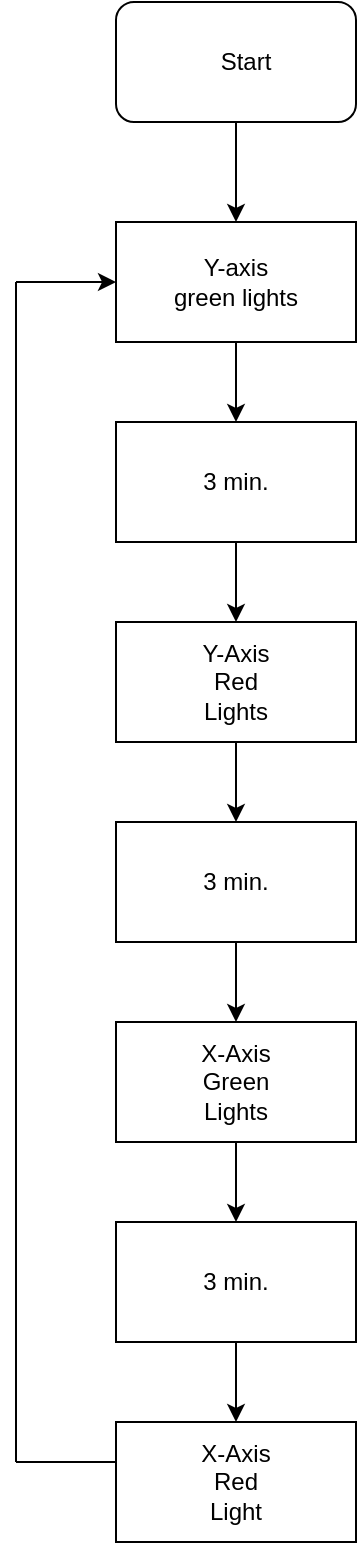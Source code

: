 <mxfile version="13.1.3" type="device"><diagram id="6Xy_YPeTndwBAZAIPECY" name="Page-1"><mxGraphModel dx="2218" dy="873" grid="1" gridSize="10" guides="1" tooltips="1" connect="1" arrows="1" fold="1" page="1" pageScale="1" pageWidth="827" pageHeight="1169" math="0" shadow="0"><root><mxCell id="0"/><mxCell id="1" parent="0"/><mxCell id="LRBmXsCTRCOxbpLgLrnB-2" value="" style="rounded=1;whiteSpace=wrap;html=1;" vertex="1" parent="1"><mxGeometry x="-150" y="70" width="120" height="60" as="geometry"/></mxCell><mxCell id="LRBmXsCTRCOxbpLgLrnB-3" value="Start" style="text;html=1;strokeColor=none;fillColor=none;align=center;verticalAlign=middle;whiteSpace=wrap;rounded=0;" vertex="1" parent="1"><mxGeometry x="-120" y="85" width="70" height="30" as="geometry"/></mxCell><mxCell id="LRBmXsCTRCOxbpLgLrnB-4" value="" style="endArrow=classic;html=1;" edge="1" parent="1"><mxGeometry width="50" height="50" relative="1" as="geometry"><mxPoint x="-90" y="130" as="sourcePoint"/><mxPoint x="-90" y="180" as="targetPoint"/></mxGeometry></mxCell><mxCell id="LRBmXsCTRCOxbpLgLrnB-5" value="" style="rounded=0;whiteSpace=wrap;html=1;" vertex="1" parent="1"><mxGeometry x="-150" y="180" width="120" height="60" as="geometry"/></mxCell><mxCell id="LRBmXsCTRCOxbpLgLrnB-6" value="Y-axis&lt;br&gt;green lights" style="text;html=1;strokeColor=none;fillColor=none;align=center;verticalAlign=middle;whiteSpace=wrap;rounded=0;" vertex="1" parent="1"><mxGeometry x="-130" y="185" width="80" height="50" as="geometry"/></mxCell><mxCell id="LRBmXsCTRCOxbpLgLrnB-7" value="" style="endArrow=classic;html=1;" edge="1" parent="1"><mxGeometry width="50" height="50" relative="1" as="geometry"><mxPoint x="-90" y="240" as="sourcePoint"/><mxPoint x="-90" y="280" as="targetPoint"/></mxGeometry></mxCell><mxCell id="LRBmXsCTRCOxbpLgLrnB-8" value="" style="rounded=0;whiteSpace=wrap;html=1;" vertex="1" parent="1"><mxGeometry x="-150" y="280" width="120" height="60" as="geometry"/></mxCell><mxCell id="LRBmXsCTRCOxbpLgLrnB-9" value="3 min." style="text;html=1;strokeColor=none;fillColor=none;align=center;verticalAlign=middle;whiteSpace=wrap;rounded=0;" vertex="1" parent="1"><mxGeometry x="-110" y="300" width="40" height="20" as="geometry"/></mxCell><mxCell id="LRBmXsCTRCOxbpLgLrnB-10" value="" style="endArrow=classic;html=1;" edge="1" parent="1"><mxGeometry width="50" height="50" relative="1" as="geometry"><mxPoint x="-90" y="340" as="sourcePoint"/><mxPoint x="-90" y="380" as="targetPoint"/></mxGeometry></mxCell><mxCell id="LRBmXsCTRCOxbpLgLrnB-11" value="" style="rounded=0;whiteSpace=wrap;html=1;" vertex="1" parent="1"><mxGeometry x="-150" y="380" width="120" height="60" as="geometry"/></mxCell><mxCell id="LRBmXsCTRCOxbpLgLrnB-12" value="Y-Axis&lt;br&gt;Red Lights" style="text;html=1;strokeColor=none;fillColor=none;align=center;verticalAlign=middle;whiteSpace=wrap;rounded=0;" vertex="1" parent="1"><mxGeometry x="-110" y="400" width="40" height="20" as="geometry"/></mxCell><mxCell id="LRBmXsCTRCOxbpLgLrnB-14" value="" style="endArrow=classic;html=1;" edge="1" parent="1"><mxGeometry width="50" height="50" relative="1" as="geometry"><mxPoint x="-90" y="440" as="sourcePoint"/><mxPoint x="-90" y="480" as="targetPoint"/></mxGeometry></mxCell><mxCell id="LRBmXsCTRCOxbpLgLrnB-15" value="" style="rounded=0;whiteSpace=wrap;html=1;" vertex="1" parent="1"><mxGeometry x="-150" y="480" width="120" height="60" as="geometry"/></mxCell><mxCell id="LRBmXsCTRCOxbpLgLrnB-16" value="3 min." style="text;html=1;strokeColor=none;fillColor=none;align=center;verticalAlign=middle;whiteSpace=wrap;rounded=0;" vertex="1" parent="1"><mxGeometry x="-110" y="500" width="40" height="20" as="geometry"/></mxCell><mxCell id="LRBmXsCTRCOxbpLgLrnB-17" value="" style="endArrow=classic;html=1;" edge="1" parent="1"><mxGeometry width="50" height="50" relative="1" as="geometry"><mxPoint x="-90" y="540" as="sourcePoint"/><mxPoint x="-90" y="580" as="targetPoint"/></mxGeometry></mxCell><mxCell id="LRBmXsCTRCOxbpLgLrnB-18" value="" style="rounded=0;whiteSpace=wrap;html=1;" vertex="1" parent="1"><mxGeometry x="-150" y="580" width="120" height="60" as="geometry"/></mxCell><mxCell id="LRBmXsCTRCOxbpLgLrnB-19" value="X-Axis&lt;br&gt;Green Lights" style="text;html=1;strokeColor=none;fillColor=none;align=center;verticalAlign=middle;whiteSpace=wrap;rounded=0;" vertex="1" parent="1"><mxGeometry x="-110" y="600" width="40" height="20" as="geometry"/></mxCell><mxCell id="LRBmXsCTRCOxbpLgLrnB-21" value="" style="endArrow=classic;html=1;" edge="1" parent="1"><mxGeometry width="50" height="50" relative="1" as="geometry"><mxPoint x="-90" y="640" as="sourcePoint"/><mxPoint x="-90" y="680" as="targetPoint"/></mxGeometry></mxCell><mxCell id="LRBmXsCTRCOxbpLgLrnB-22" value="" style="rounded=0;whiteSpace=wrap;html=1;" vertex="1" parent="1"><mxGeometry x="-150" y="680" width="120" height="60" as="geometry"/></mxCell><mxCell id="LRBmXsCTRCOxbpLgLrnB-23" value="3 min." style="text;html=1;strokeColor=none;fillColor=none;align=center;verticalAlign=middle;whiteSpace=wrap;rounded=0;" vertex="1" parent="1"><mxGeometry x="-110" y="700" width="40" height="20" as="geometry"/></mxCell><mxCell id="LRBmXsCTRCOxbpLgLrnB-24" value="" style="endArrow=classic;html=1;" edge="1" parent="1"><mxGeometry width="50" height="50" relative="1" as="geometry"><mxPoint x="-90" y="740" as="sourcePoint"/><mxPoint x="-90" y="780" as="targetPoint"/></mxGeometry></mxCell><mxCell id="LRBmXsCTRCOxbpLgLrnB-25" value="" style="rounded=0;whiteSpace=wrap;html=1;" vertex="1" parent="1"><mxGeometry x="-150" y="780" width="120" height="60" as="geometry"/></mxCell><mxCell id="LRBmXsCTRCOxbpLgLrnB-26" value="X-Axis&lt;br&gt;Red Light" style="text;html=1;strokeColor=none;fillColor=none;align=center;verticalAlign=middle;whiteSpace=wrap;rounded=0;" vertex="1" parent="1"><mxGeometry x="-110" y="800" width="40" height="20" as="geometry"/></mxCell><mxCell id="LRBmXsCTRCOxbpLgLrnB-27" value="" style="endArrow=none;html=1;" edge="1" parent="1"><mxGeometry width="50" height="50" relative="1" as="geometry"><mxPoint x="-200" y="800" as="sourcePoint"/><mxPoint x="-150" y="800" as="targetPoint"/></mxGeometry></mxCell><mxCell id="LRBmXsCTRCOxbpLgLrnB-28" value="" style="endArrow=none;html=1;" edge="1" parent="1"><mxGeometry width="50" height="50" relative="1" as="geometry"><mxPoint x="-200" y="800" as="sourcePoint"/><mxPoint x="-200" y="210" as="targetPoint"/></mxGeometry></mxCell><mxCell id="LRBmXsCTRCOxbpLgLrnB-29" value="" style="endArrow=classic;html=1;entryX=0;entryY=0.5;entryDx=0;entryDy=0;" edge="1" parent="1" target="LRBmXsCTRCOxbpLgLrnB-5"><mxGeometry width="50" height="50" relative="1" as="geometry"><mxPoint x="-200" y="210" as="sourcePoint"/><mxPoint x="-160" y="150" as="targetPoint"/></mxGeometry></mxCell></root></mxGraphModel></diagram></mxfile>